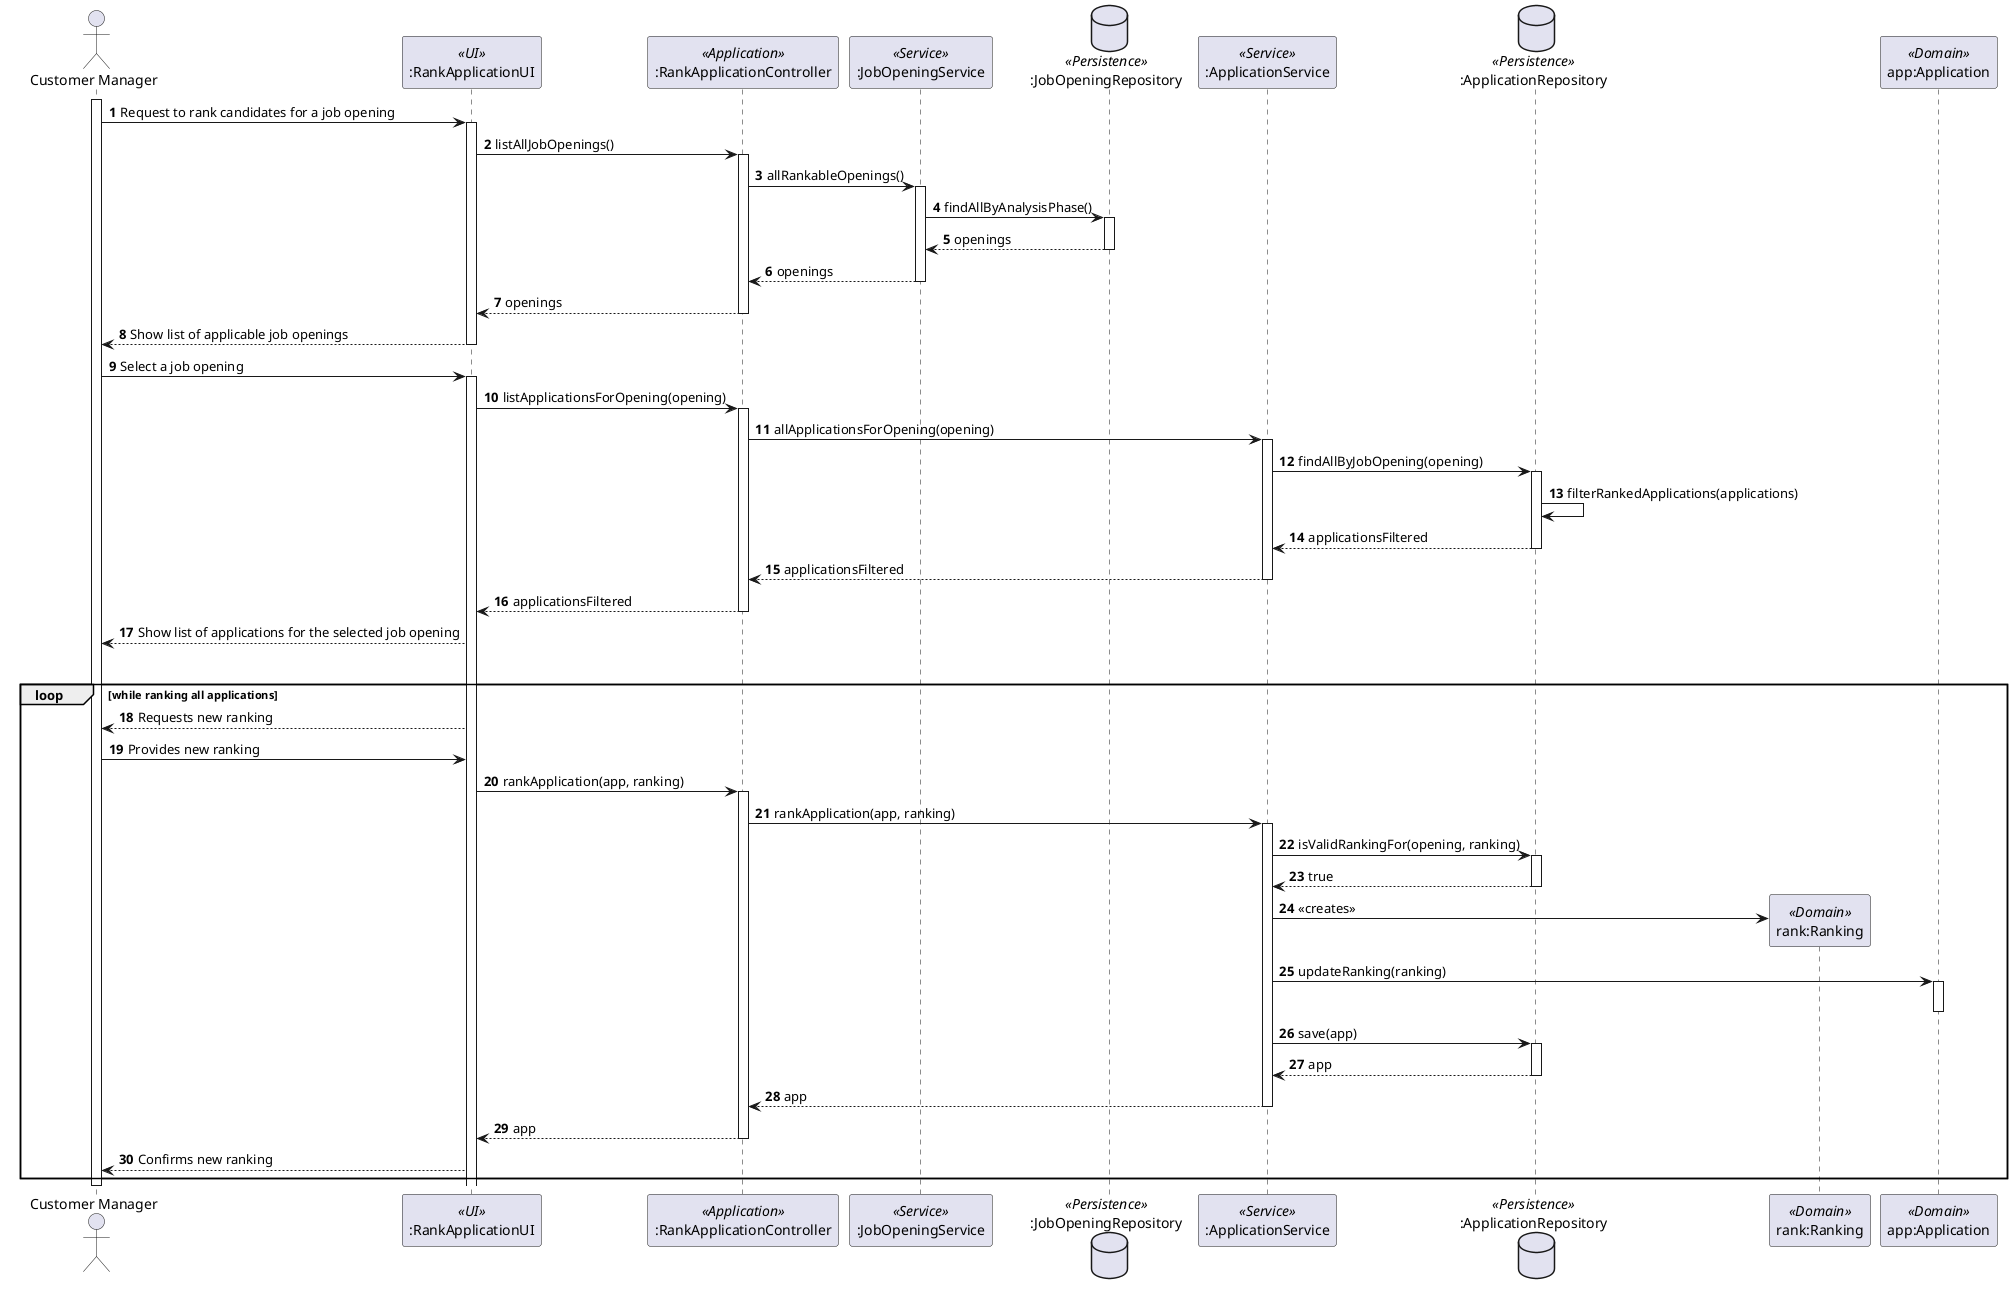 @startuml

actor "Customer Manager" as Agent
participant ":RankApplicationUI" as ui <<UI>>
participant ":RankApplicationController" as ctrl <<Application>>
participant ":JobOpeningService" as jobServ <<Service>>
database ":JobOpeningRepository" as jobRepo <<Persistence>>
participant ":ApplicationService" as appServ <<Service>>
database ":ApplicationRepository" as appRepo <<Persistence>>
participant "rank:Ranking" as rank <<Domain>>
participant "app:Application" as app <<Domain>>

autonumber

activate Agent

Agent -> ui: Request to rank candidates for a job opening
activate ui
ui -> ctrl: listAllJobOpenings()
activate ctrl
ctrl -> jobServ: allRankableOpenings()
activate jobServ
jobServ -> jobRepo: findAllByAnalysisPhase()
activate jobRepo
jobRepo --> jobServ: openings
deactivate
jobServ --> ctrl: openings
deactivate
ctrl --> ui: openings
deactivate
ui --> Agent: Show list of applicable job openings
deactivate
Agent -> ui : Select a job opening
activate ui



ui -> ctrl: listApplicationsForOpening(opening)

activate ctrl

ctrl -> appServ: allApplicationsForOpening(opening)




activate appServ
appServ -> appRepo: findAllByJobOpening(opening)
activate appRepo
appRepo -> appRepo : filterRankedApplications(applications)
appRepo --> appServ: applicationsFiltered
deactivate

appServ --> ctrl: applicationsFiltered
deactivate

ctrl --> ui: applicationsFiltered
deactivate

ui --> Agent : Show list of applications for the selected job opening
alt User wants to re-rank an application
loop while ranking all applications

ui --> Agent : Requests new ranking

Agent -> ui : Provides new ranking
ui -> ctrl : rankApplication(app, ranking)

activate ctrl
ctrl -> appServ : rankApplication(app, ranking)

activate appServ
appServ -> appRepo : isValidRankingFor(opening, ranking)
activate appRepo
appRepo --> appServ : true
deactivate
appServ -> rank** : «creates»
appServ -> app : updateRanking(ranking)
activate app
deactivate

appServ -> appRepo : save(app)
activate appRepo
appRepo --> appServ : app
deactivate
appServ --> ctrl : app
deactivate
ctrl --> ui : app
deactivate
ui --> Agent  : Confirms new ranking


end loop

deactivate Agent



@enduml